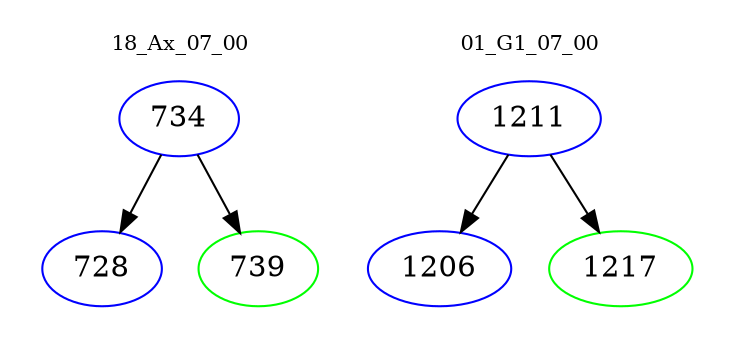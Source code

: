 digraph{
subgraph cluster_0 {
color = white
label = "18_Ax_07_00";
fontsize=10;
T0_734 [label="734", color="blue"]
T0_734 -> T0_728 [color="black"]
T0_728 [label="728", color="blue"]
T0_734 -> T0_739 [color="black"]
T0_739 [label="739", color="green"]
}
subgraph cluster_1 {
color = white
label = "01_G1_07_00";
fontsize=10;
T1_1211 [label="1211", color="blue"]
T1_1211 -> T1_1206 [color="black"]
T1_1206 [label="1206", color="blue"]
T1_1211 -> T1_1217 [color="black"]
T1_1217 [label="1217", color="green"]
}
}
